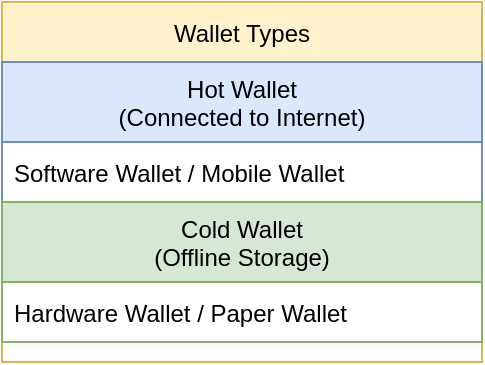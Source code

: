 <?xml version="1.0" encoding="UTF-8"?>
<mxfile>
    <diagram id="wallets" name="Blockchain Wallets">
        <mxGraphModel dx="1386" dy="785" grid="1" gridSize="10" guides="1" tooltips="1" connect="1" arrows="1" fold="1" page="1" pageScale="1" pageWidth="850" pageHeight="1100" background="#ffffff">
            <root>
                <mxCell id="0"/>
                <mxCell id="1" parent="0"/>
                <mxCell id="2" value="Wallet Types" style="swimlane;fontStyle=0;childLayout=stackLayout;horizontal=1;startSize=30;horizontalStack=0;resizeParent=1;resizeParentMax=0;resizeLast=0;collapsible=1;marginBottom=0;fillColor=#fff2cc;strokeColor=#d6b656;" vertex="1" parent="1">
                    <mxGeometry x="280" y="160" width="240" height="180" as="geometry"/>
                </mxCell>
                <mxCell id="3" value="Hot Wallet&#10;(Connected to Internet)" style="swimlane;fontStyle=0;childLayout=stackLayout;horizontal=1;startSize=40;horizontalStack=0;resizeParent=1;resizeParentMax=0;resizeLast=0;collapsible=1;marginBottom=0;fillColor=#dae8fc;strokeColor=#6c8ebf;" vertex="1" parent="2">
                    <mxGeometry y="30" width="240" height="70" as="geometry"/>
                </mxCell>
                <mxCell id="4" value="Software Wallet / Mobile Wallet" style="text;strokeColor=none;fillColor=none;align=left;verticalAlign=middle;spacingLeft=4;spacingRight=4;overflow=hidden;points=[[0,0.5],[1,0.5]];portConstraint=eastwest;rotatable=0;" vertex="1" parent="3">
                    <mxGeometry y="40" width="240" height="30" as="geometry"/>
                </mxCell>
                <mxCell id="5" value="Cold Wallet&#10;(Offline Storage)" style="swimlane;fontStyle=0;childLayout=stackLayout;horizontal=1;startSize=40;horizontalStack=0;resizeParent=1;resizeParentMax=0;resizeLast=0;collapsible=1;marginBottom=0;fillColor=#d5e8d4;strokeColor=#82b366;" vertex="1" parent="2">
                    <mxGeometry y="100" width="240" height="70" as="geometry"/>
                </mxCell>
                <mxCell id="6" value="Hardware Wallet / Paper Wallet" style="text;strokeColor=none;fillColor=none;align=left;verticalAlign=middle;spacingLeft=4;spacingRight=4;overflow=hidden;points=[[0,0.5],[1,0.5]];portConstraint=eastwest;rotatable=0;" vertex="1" parent="5">
                    <mxGeometry y="40" width="240" height="30" as="geometry"/>
                </mxCell>
            </root>
        </mxGraphModel>
    </diagram>
</mxfile>
